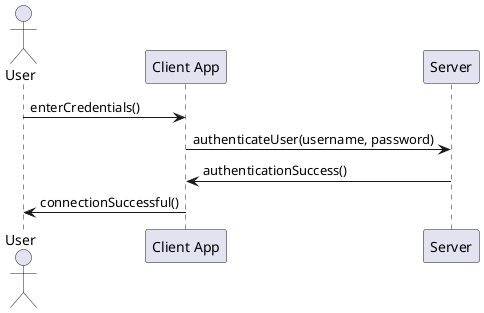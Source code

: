 @startuml
actor User
participant "Client App" as Client
participant "Server" as Server

User -> Client: enterCredentials()
Client -> Server: authenticateUser(username, password)
Server -> Client: authenticationSuccess()
Client -> User: connectionSuccessful()
@enduml
